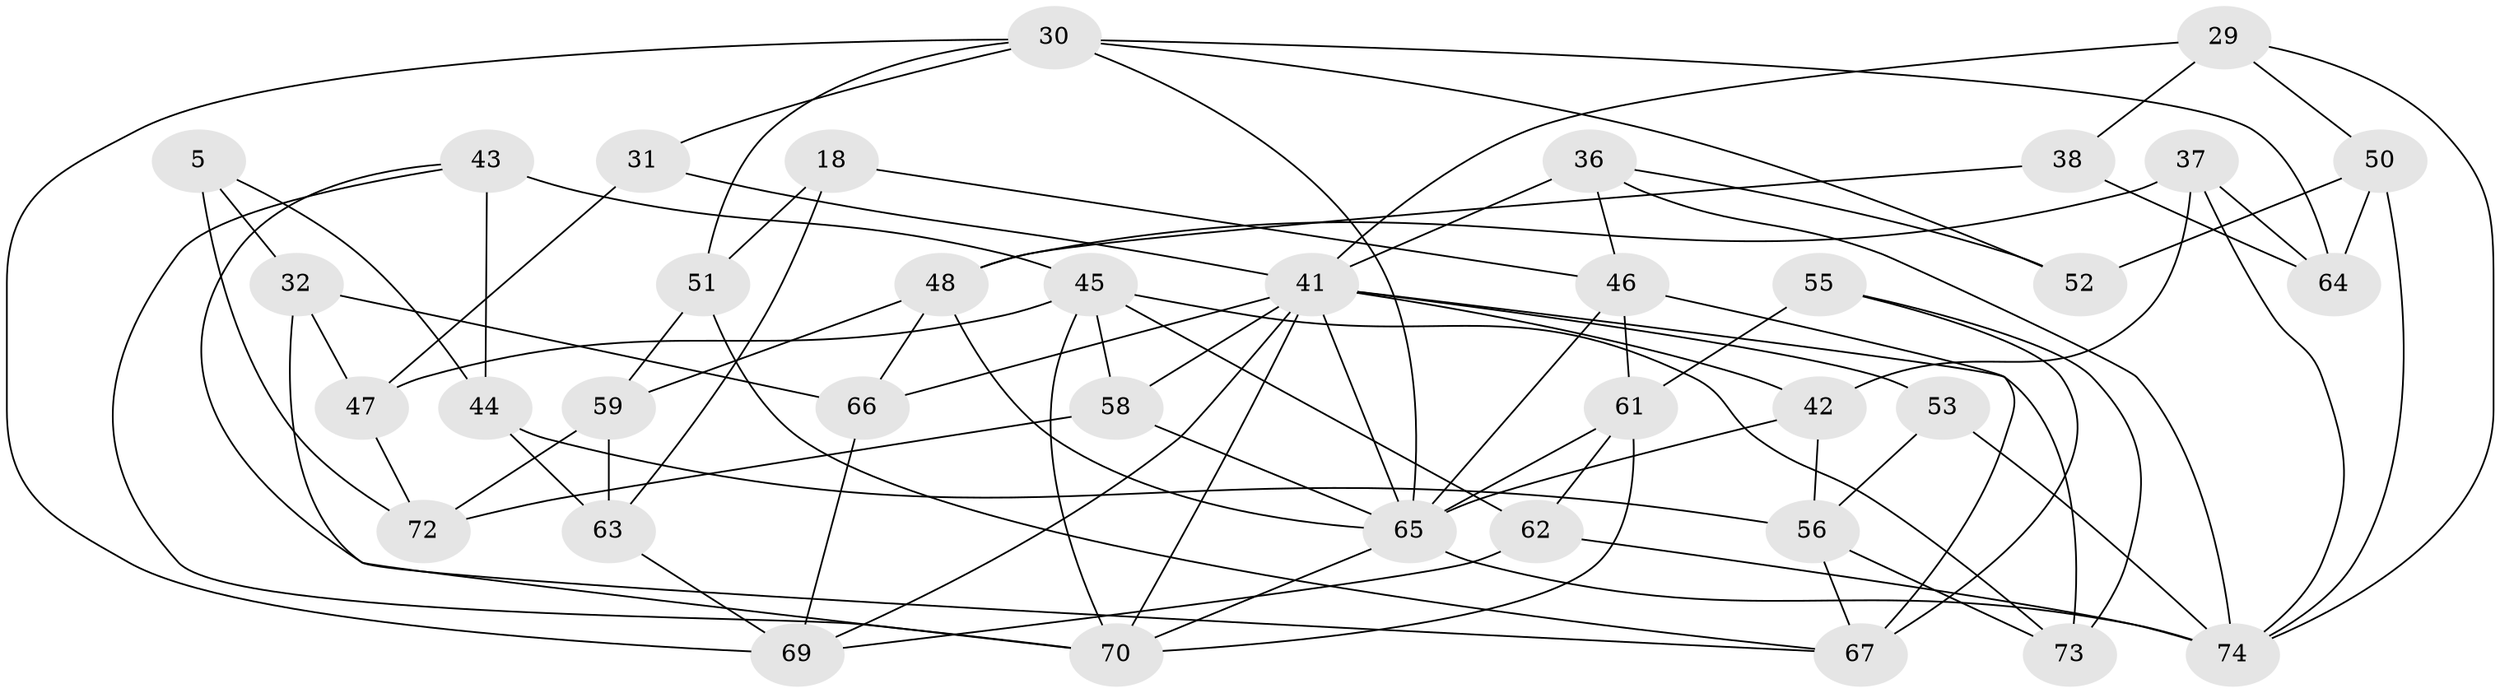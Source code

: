 // original degree distribution, {4: 1.0}
// Generated by graph-tools (version 1.1) at 2025/58/03/09/25 04:58:29]
// undirected, 37 vertices, 84 edges
graph export_dot {
graph [start="1"]
  node [color=gray90,style=filled];
  5;
  18;
  29 [super="+17"];
  30 [super="+12"];
  31;
  32;
  36 [super="+35"];
  37;
  38;
  41 [super="+3+21+27+24"];
  42;
  43;
  44;
  45 [super="+26"];
  46 [super="+9"];
  47;
  48 [super="+20+40"];
  50;
  51 [super="+14"];
  52;
  53 [super="+34"];
  55;
  56 [super="+15"];
  58;
  59 [super="+22"];
  61 [super="+33"];
  62 [super="+57"];
  63;
  64;
  65 [super="+16+23+49"];
  66 [super="+25"];
  67 [super="+54"];
  69 [super="+7"];
  70 [super="+11+60"];
  72 [super="+2"];
  73;
  74 [super="+71+68"];
  5 -- 44;
  5 -- 32;
  5 -- 72 [weight=2];
  18 -- 63;
  18 -- 51 [weight=2];
  18 -- 46;
  29 -- 41;
  29 -- 38 [weight=2];
  29 -- 74 [weight=2];
  29 -- 50;
  30 -- 64;
  30 -- 51 [weight=2];
  30 -- 52 [weight=2];
  30 -- 69;
  30 -- 31;
  30 -- 65;
  31 -- 47;
  31 -- 41 [weight=2];
  32 -- 70;
  32 -- 47;
  32 -- 66;
  36 -- 52;
  36 -- 46;
  36 -- 74;
  36 -- 41 [weight=3];
  37 -- 42;
  37 -- 64;
  37 -- 48;
  37 -- 74;
  38 -- 48;
  38 -- 64;
  41 -- 73;
  41 -- 53 [weight=2];
  41 -- 65 [weight=2];
  41 -- 66 [weight=2];
  41 -- 69;
  41 -- 70 [weight=2];
  41 -- 42;
  41 -- 58;
  42 -- 56;
  42 -- 65;
  43 -- 67;
  43 -- 44;
  43 -- 45;
  43 -- 70;
  44 -- 63;
  44 -- 56;
  45 -- 58;
  45 -- 62 [weight=2];
  45 -- 70 [weight=2];
  45 -- 73;
  45 -- 47;
  46 -- 67 [weight=2];
  46 -- 61;
  46 -- 65;
  47 -- 72;
  48 -- 59 [weight=2];
  48 -- 66 [weight=2];
  48 -- 65 [weight=2];
  50 -- 64;
  50 -- 52;
  50 -- 74;
  51 -- 67;
  51 -- 59;
  53 -- 56 [weight=2];
  53 -- 74 [weight=2];
  55 -- 73;
  55 -- 61 [weight=2];
  55 -- 67;
  56 -- 67;
  56 -- 73;
  58 -- 65;
  58 -- 72;
  59 -- 72 [weight=2];
  59 -- 63;
  61 -- 62;
  61 -- 65;
  61 -- 70;
  62 -- 69 [weight=2];
  62 -- 74;
  63 -- 69;
  65 -- 70;
  65 -- 74 [weight=4];
  66 -- 69;
}
